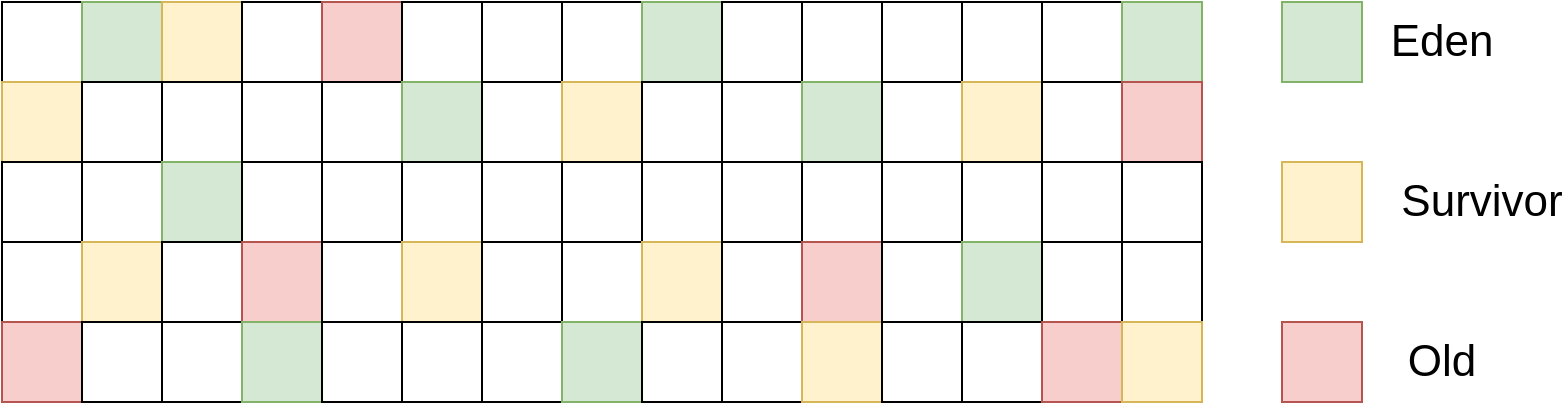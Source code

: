 <mxfile version="11.3.0" type="device" pages="1"><diagram id="A_xv0nHNtnDAD3-MVCJh" name="第 1 页"><mxGraphModel dx="1363" dy="811" grid="1" gridSize="10" guides="1" tooltips="1" connect="1" arrows="1" fold="1" page="1" pageScale="1" pageWidth="827" pageHeight="1169" math="0" shadow="0"><root><mxCell id="0"/><mxCell id="1" parent="0"/><mxCell id="yXkihPGKr7N6pod68YSX-1" value="" style="whiteSpace=wrap;html=1;aspect=fixed;" vertex="1" parent="1"><mxGeometry x="40" y="40" width="40" height="40" as="geometry"/></mxCell><mxCell id="yXkihPGKr7N6pod68YSX-2" value="" style="whiteSpace=wrap;html=1;aspect=fixed;fillColor=#d5e8d4;strokeColor=#82b366;" vertex="1" parent="1"><mxGeometry x="80" y="40" width="40" height="40" as="geometry"/></mxCell><mxCell id="yXkihPGKr7N6pod68YSX-3" value="" style="whiteSpace=wrap;html=1;aspect=fixed;fillColor=#fff2cc;strokeColor=#d6b656;" vertex="1" parent="1"><mxGeometry x="120" y="40" width="40" height="40" as="geometry"/></mxCell><mxCell id="yXkihPGKr7N6pod68YSX-4" value="" style="whiteSpace=wrap;html=1;aspect=fixed;" vertex="1" parent="1"><mxGeometry x="160" y="40" width="40" height="40" as="geometry"/></mxCell><mxCell id="yXkihPGKr7N6pod68YSX-5" value="" style="whiteSpace=wrap;html=1;aspect=fixed;fillColor=#f8cecc;strokeColor=#b85450;" vertex="1" parent="1"><mxGeometry x="200" y="40" width="40" height="40" as="geometry"/></mxCell><mxCell id="yXkihPGKr7N6pod68YSX-6" value="" style="whiteSpace=wrap;html=1;aspect=fixed;" vertex="1" parent="1"><mxGeometry x="240" y="40" width="40" height="40" as="geometry"/></mxCell><mxCell id="yXkihPGKr7N6pod68YSX-7" value="" style="whiteSpace=wrap;html=1;aspect=fixed;" vertex="1" parent="1"><mxGeometry x="280" y="40" width="40" height="40" as="geometry"/></mxCell><mxCell id="yXkihPGKr7N6pod68YSX-8" value="" style="whiteSpace=wrap;html=1;aspect=fixed;" vertex="1" parent="1"><mxGeometry x="320" y="40" width="40" height="40" as="geometry"/></mxCell><mxCell id="yXkihPGKr7N6pod68YSX-9" value="" style="whiteSpace=wrap;html=1;aspect=fixed;fillColor=#d5e8d4;strokeColor=#82b366;" vertex="1" parent="1"><mxGeometry x="360" y="40" width="40" height="40" as="geometry"/></mxCell><mxCell id="yXkihPGKr7N6pod68YSX-10" value="" style="whiteSpace=wrap;html=1;aspect=fixed;" vertex="1" parent="1"><mxGeometry x="400" y="40" width="40" height="40" as="geometry"/></mxCell><mxCell id="yXkihPGKr7N6pod68YSX-11" value="" style="whiteSpace=wrap;html=1;aspect=fixed;" vertex="1" parent="1"><mxGeometry x="440" y="40" width="40" height="40" as="geometry"/></mxCell><mxCell id="yXkihPGKr7N6pod68YSX-12" value="" style="whiteSpace=wrap;html=1;aspect=fixed;" vertex="1" parent="1"><mxGeometry x="480" y="40" width="40" height="40" as="geometry"/></mxCell><mxCell id="yXkihPGKr7N6pod68YSX-13" value="" style="whiteSpace=wrap;html=1;aspect=fixed;" vertex="1" parent="1"><mxGeometry x="520" y="40" width="40" height="40" as="geometry"/></mxCell><mxCell id="yXkihPGKr7N6pod68YSX-14" value="" style="whiteSpace=wrap;html=1;aspect=fixed;" vertex="1" parent="1"><mxGeometry x="560" y="40" width="40" height="40" as="geometry"/></mxCell><mxCell id="yXkihPGKr7N6pod68YSX-15" value="" style="whiteSpace=wrap;html=1;aspect=fixed;fillColor=#d5e8d4;strokeColor=#82b366;" vertex="1" parent="1"><mxGeometry x="600" y="40" width="40" height="40" as="geometry"/></mxCell><mxCell id="yXkihPGKr7N6pod68YSX-16" value="" style="whiteSpace=wrap;html=1;aspect=fixed;fillColor=#fff2cc;strokeColor=#d6b656;" vertex="1" parent="1"><mxGeometry x="40" y="80" width="40" height="40" as="geometry"/></mxCell><mxCell id="yXkihPGKr7N6pod68YSX-17" value="" style="whiteSpace=wrap;html=1;aspect=fixed;" vertex="1" parent="1"><mxGeometry x="80" y="80" width="40" height="40" as="geometry"/></mxCell><mxCell id="yXkihPGKr7N6pod68YSX-18" value="" style="whiteSpace=wrap;html=1;aspect=fixed;" vertex="1" parent="1"><mxGeometry x="120" y="80" width="40" height="40" as="geometry"/></mxCell><mxCell id="yXkihPGKr7N6pod68YSX-19" value="" style="whiteSpace=wrap;html=1;aspect=fixed;" vertex="1" parent="1"><mxGeometry x="160" y="80" width="40" height="40" as="geometry"/></mxCell><mxCell id="yXkihPGKr7N6pod68YSX-20" value="" style="whiteSpace=wrap;html=1;aspect=fixed;" vertex="1" parent="1"><mxGeometry x="200" y="80" width="40" height="40" as="geometry"/></mxCell><mxCell id="yXkihPGKr7N6pod68YSX-21" value="" style="whiteSpace=wrap;html=1;aspect=fixed;fillColor=#d5e8d4;strokeColor=#82b366;" vertex="1" parent="1"><mxGeometry x="240" y="80" width="40" height="40" as="geometry"/></mxCell><mxCell id="yXkihPGKr7N6pod68YSX-22" value="" style="whiteSpace=wrap;html=1;aspect=fixed;" vertex="1" parent="1"><mxGeometry x="280" y="80" width="40" height="40" as="geometry"/></mxCell><mxCell id="yXkihPGKr7N6pod68YSX-23" value="" style="whiteSpace=wrap;html=1;aspect=fixed;fillColor=#fff2cc;strokeColor=#d6b656;" vertex="1" parent="1"><mxGeometry x="320" y="80" width="40" height="40" as="geometry"/></mxCell><mxCell id="yXkihPGKr7N6pod68YSX-24" value="" style="whiteSpace=wrap;html=1;aspect=fixed;" vertex="1" parent="1"><mxGeometry x="360" y="80" width="40" height="40" as="geometry"/></mxCell><mxCell id="yXkihPGKr7N6pod68YSX-25" value="" style="whiteSpace=wrap;html=1;aspect=fixed;" vertex="1" parent="1"><mxGeometry x="400" y="80" width="40" height="40" as="geometry"/></mxCell><mxCell id="yXkihPGKr7N6pod68YSX-26" value="" style="whiteSpace=wrap;html=1;aspect=fixed;fillColor=#d5e8d4;strokeColor=#82b366;" vertex="1" parent="1"><mxGeometry x="440" y="80" width="40" height="40" as="geometry"/></mxCell><mxCell id="yXkihPGKr7N6pod68YSX-27" value="" style="whiteSpace=wrap;html=1;aspect=fixed;" vertex="1" parent="1"><mxGeometry x="480" y="80" width="40" height="40" as="geometry"/></mxCell><mxCell id="yXkihPGKr7N6pod68YSX-28" value="" style="whiteSpace=wrap;html=1;aspect=fixed;fillColor=#fff2cc;strokeColor=#d6b656;" vertex="1" parent="1"><mxGeometry x="520" y="80" width="40" height="40" as="geometry"/></mxCell><mxCell id="yXkihPGKr7N6pod68YSX-29" value="" style="whiteSpace=wrap;html=1;aspect=fixed;" vertex="1" parent="1"><mxGeometry x="560" y="80" width="40" height="40" as="geometry"/></mxCell><mxCell id="yXkihPGKr7N6pod68YSX-30" value="" style="whiteSpace=wrap;html=1;aspect=fixed;fillColor=#f8cecc;strokeColor=#b85450;" vertex="1" parent="1"><mxGeometry x="600" y="80" width="40" height="40" as="geometry"/></mxCell><mxCell id="yXkihPGKr7N6pod68YSX-31" value="" style="whiteSpace=wrap;html=1;aspect=fixed;" vertex="1" parent="1"><mxGeometry x="40" y="120" width="40" height="40" as="geometry"/></mxCell><mxCell id="yXkihPGKr7N6pod68YSX-32" value="" style="whiteSpace=wrap;html=1;aspect=fixed;" vertex="1" parent="1"><mxGeometry x="80" y="120" width="40" height="40" as="geometry"/></mxCell><mxCell id="yXkihPGKr7N6pod68YSX-33" value="" style="whiteSpace=wrap;html=1;aspect=fixed;fillColor=#d5e8d4;strokeColor=#82b366;" vertex="1" parent="1"><mxGeometry x="120" y="120" width="40" height="40" as="geometry"/></mxCell><mxCell id="yXkihPGKr7N6pod68YSX-34" value="" style="whiteSpace=wrap;html=1;aspect=fixed;" vertex="1" parent="1"><mxGeometry x="160" y="120" width="40" height="40" as="geometry"/></mxCell><mxCell id="yXkihPGKr7N6pod68YSX-35" value="" style="whiteSpace=wrap;html=1;aspect=fixed;" vertex="1" parent="1"><mxGeometry x="200" y="120" width="40" height="40" as="geometry"/></mxCell><mxCell id="yXkihPGKr7N6pod68YSX-36" value="" style="whiteSpace=wrap;html=1;aspect=fixed;" vertex="1" parent="1"><mxGeometry x="240" y="120" width="40" height="40" as="geometry"/></mxCell><mxCell id="yXkihPGKr7N6pod68YSX-37" value="" style="whiteSpace=wrap;html=1;aspect=fixed;" vertex="1" parent="1"><mxGeometry x="280" y="120" width="40" height="40" as="geometry"/></mxCell><mxCell id="yXkihPGKr7N6pod68YSX-38" value="" style="whiteSpace=wrap;html=1;aspect=fixed;" vertex="1" parent="1"><mxGeometry x="320" y="120" width="40" height="40" as="geometry"/></mxCell><mxCell id="yXkihPGKr7N6pod68YSX-39" value="" style="whiteSpace=wrap;html=1;aspect=fixed;" vertex="1" parent="1"><mxGeometry x="360" y="120" width="40" height="40" as="geometry"/></mxCell><mxCell id="yXkihPGKr7N6pod68YSX-40" value="" style="whiteSpace=wrap;html=1;aspect=fixed;" vertex="1" parent="1"><mxGeometry x="400" y="120" width="40" height="40" as="geometry"/></mxCell><mxCell id="yXkihPGKr7N6pod68YSX-41" value="" style="whiteSpace=wrap;html=1;aspect=fixed;" vertex="1" parent="1"><mxGeometry x="440" y="120" width="40" height="40" as="geometry"/></mxCell><mxCell id="yXkihPGKr7N6pod68YSX-42" value="" style="whiteSpace=wrap;html=1;aspect=fixed;" vertex="1" parent="1"><mxGeometry x="480" y="120" width="40" height="40" as="geometry"/></mxCell><mxCell id="yXkihPGKr7N6pod68YSX-43" value="" style="whiteSpace=wrap;html=1;aspect=fixed;" vertex="1" parent="1"><mxGeometry x="520" y="120" width="40" height="40" as="geometry"/></mxCell><mxCell id="yXkihPGKr7N6pod68YSX-44" value="" style="whiteSpace=wrap;html=1;aspect=fixed;" vertex="1" parent="1"><mxGeometry x="560" y="120" width="40" height="40" as="geometry"/></mxCell><mxCell id="yXkihPGKr7N6pod68YSX-45" value="" style="whiteSpace=wrap;html=1;aspect=fixed;" vertex="1" parent="1"><mxGeometry x="600" y="120" width="40" height="40" as="geometry"/></mxCell><mxCell id="yXkihPGKr7N6pod68YSX-46" value="" style="whiteSpace=wrap;html=1;aspect=fixed;" vertex="1" parent="1"><mxGeometry x="40" y="160" width="40" height="40" as="geometry"/></mxCell><mxCell id="yXkihPGKr7N6pod68YSX-47" value="" style="whiteSpace=wrap;html=1;aspect=fixed;fillColor=#fff2cc;strokeColor=#d6b656;" vertex="1" parent="1"><mxGeometry x="80" y="160" width="40" height="40" as="geometry"/></mxCell><mxCell id="yXkihPGKr7N6pod68YSX-48" value="" style="whiteSpace=wrap;html=1;aspect=fixed;" vertex="1" parent="1"><mxGeometry x="120" y="160" width="40" height="40" as="geometry"/></mxCell><mxCell id="yXkihPGKr7N6pod68YSX-49" value="" style="whiteSpace=wrap;html=1;aspect=fixed;fillColor=#f8cecc;strokeColor=#b85450;" vertex="1" parent="1"><mxGeometry x="160" y="160" width="40" height="40" as="geometry"/></mxCell><mxCell id="yXkihPGKr7N6pod68YSX-50" value="" style="whiteSpace=wrap;html=1;aspect=fixed;" vertex="1" parent="1"><mxGeometry x="200" y="160" width="40" height="40" as="geometry"/></mxCell><mxCell id="yXkihPGKr7N6pod68YSX-51" value="" style="whiteSpace=wrap;html=1;aspect=fixed;fillColor=#fff2cc;strokeColor=#d6b656;" vertex="1" parent="1"><mxGeometry x="240" y="160" width="40" height="40" as="geometry"/></mxCell><mxCell id="yXkihPGKr7N6pod68YSX-52" value="" style="whiteSpace=wrap;html=1;aspect=fixed;" vertex="1" parent="1"><mxGeometry x="280" y="160" width="40" height="40" as="geometry"/></mxCell><mxCell id="yXkihPGKr7N6pod68YSX-53" value="" style="whiteSpace=wrap;html=1;aspect=fixed;" vertex="1" parent="1"><mxGeometry x="320" y="160" width="40" height="40" as="geometry"/></mxCell><mxCell id="yXkihPGKr7N6pod68YSX-54" value="" style="whiteSpace=wrap;html=1;aspect=fixed;fillColor=#fff2cc;strokeColor=#d6b656;" vertex="1" parent="1"><mxGeometry x="360" y="160" width="40" height="40" as="geometry"/></mxCell><mxCell id="yXkihPGKr7N6pod68YSX-55" value="" style="whiteSpace=wrap;html=1;aspect=fixed;" vertex="1" parent="1"><mxGeometry x="400" y="160" width="40" height="40" as="geometry"/></mxCell><mxCell id="yXkihPGKr7N6pod68YSX-56" value="" style="whiteSpace=wrap;html=1;aspect=fixed;fillColor=#f8cecc;strokeColor=#b85450;" vertex="1" parent="1"><mxGeometry x="440" y="160" width="40" height="40" as="geometry"/></mxCell><mxCell id="yXkihPGKr7N6pod68YSX-57" value="" style="whiteSpace=wrap;html=1;aspect=fixed;" vertex="1" parent="1"><mxGeometry x="480" y="160" width="40" height="40" as="geometry"/></mxCell><mxCell id="yXkihPGKr7N6pod68YSX-58" value="" style="whiteSpace=wrap;html=1;aspect=fixed;fillColor=#d5e8d4;strokeColor=#82b366;" vertex="1" parent="1"><mxGeometry x="520" y="160" width="40" height="40" as="geometry"/></mxCell><mxCell id="yXkihPGKr7N6pod68YSX-59" value="" style="whiteSpace=wrap;html=1;aspect=fixed;" vertex="1" parent="1"><mxGeometry x="560" y="160" width="40" height="40" as="geometry"/></mxCell><mxCell id="yXkihPGKr7N6pod68YSX-60" value="" style="whiteSpace=wrap;html=1;aspect=fixed;" vertex="1" parent="1"><mxGeometry x="600" y="160" width="40" height="40" as="geometry"/></mxCell><mxCell id="yXkihPGKr7N6pod68YSX-61" value="" style="whiteSpace=wrap;html=1;aspect=fixed;fillColor=#f8cecc;strokeColor=#b85450;" vertex="1" parent="1"><mxGeometry x="40" y="200" width="40" height="40" as="geometry"/></mxCell><mxCell id="yXkihPGKr7N6pod68YSX-62" value="" style="whiteSpace=wrap;html=1;aspect=fixed;" vertex="1" parent="1"><mxGeometry x="80" y="200" width="40" height="40" as="geometry"/></mxCell><mxCell id="yXkihPGKr7N6pod68YSX-63" value="" style="whiteSpace=wrap;html=1;aspect=fixed;" vertex="1" parent="1"><mxGeometry x="120" y="200" width="40" height="40" as="geometry"/></mxCell><mxCell id="yXkihPGKr7N6pod68YSX-64" value="" style="whiteSpace=wrap;html=1;aspect=fixed;fillColor=#d5e8d4;strokeColor=#82b366;" vertex="1" parent="1"><mxGeometry x="160" y="200" width="40" height="40" as="geometry"/></mxCell><mxCell id="yXkihPGKr7N6pod68YSX-65" value="" style="whiteSpace=wrap;html=1;aspect=fixed;" vertex="1" parent="1"><mxGeometry x="200" y="200" width="40" height="40" as="geometry"/></mxCell><mxCell id="yXkihPGKr7N6pod68YSX-66" value="" style="whiteSpace=wrap;html=1;aspect=fixed;" vertex="1" parent="1"><mxGeometry x="240" y="200" width="40" height="40" as="geometry"/></mxCell><mxCell id="yXkihPGKr7N6pod68YSX-67" value="" style="whiteSpace=wrap;html=1;aspect=fixed;" vertex="1" parent="1"><mxGeometry x="280" y="200" width="40" height="40" as="geometry"/></mxCell><mxCell id="yXkihPGKr7N6pod68YSX-68" value="" style="whiteSpace=wrap;html=1;aspect=fixed;fillColor=#d5e8d4;strokeColor=#82b366;" vertex="1" parent="1"><mxGeometry x="320" y="200" width="40" height="40" as="geometry"/></mxCell><mxCell id="yXkihPGKr7N6pod68YSX-69" value="" style="whiteSpace=wrap;html=1;aspect=fixed;" vertex="1" parent="1"><mxGeometry x="360" y="200" width="40" height="40" as="geometry"/></mxCell><mxCell id="yXkihPGKr7N6pod68YSX-70" value="" style="whiteSpace=wrap;html=1;aspect=fixed;" vertex="1" parent="1"><mxGeometry x="400" y="200" width="40" height="40" as="geometry"/></mxCell><mxCell id="yXkihPGKr7N6pod68YSX-71" value="" style="whiteSpace=wrap;html=1;aspect=fixed;fillColor=#fff2cc;strokeColor=#d6b656;" vertex="1" parent="1"><mxGeometry x="440" y="200" width="40" height="40" as="geometry"/></mxCell><mxCell id="yXkihPGKr7N6pod68YSX-72" value="" style="whiteSpace=wrap;html=1;aspect=fixed;" vertex="1" parent="1"><mxGeometry x="480" y="200" width="40" height="40" as="geometry"/></mxCell><mxCell id="yXkihPGKr7N6pod68YSX-73" value="" style="whiteSpace=wrap;html=1;aspect=fixed;" vertex="1" parent="1"><mxGeometry x="520" y="200" width="40" height="40" as="geometry"/></mxCell><mxCell id="yXkihPGKr7N6pod68YSX-74" value="" style="whiteSpace=wrap;html=1;aspect=fixed;fillColor=#f8cecc;strokeColor=#b85450;" vertex="1" parent="1"><mxGeometry x="560" y="200" width="40" height="40" as="geometry"/></mxCell><mxCell id="yXkihPGKr7N6pod68YSX-75" value="" style="whiteSpace=wrap;html=1;aspect=fixed;fillColor=#fff2cc;strokeColor=#d6b656;" vertex="1" parent="1"><mxGeometry x="600" y="200" width="40" height="40" as="geometry"/></mxCell><mxCell id="yXkihPGKr7N6pod68YSX-76" value="" style="whiteSpace=wrap;html=1;aspect=fixed;fillColor=#d5e8d4;strokeColor=#82b366;" vertex="1" parent="1"><mxGeometry x="680" y="40" width="40" height="40" as="geometry"/></mxCell><mxCell id="yXkihPGKr7N6pod68YSX-77" value="Eden" style="text;html=1;strokeColor=none;fillColor=none;align=center;verticalAlign=middle;whiteSpace=wrap;rounded=0;fontSize=22;" vertex="1" parent="1"><mxGeometry x="740" y="50" width="40" height="20" as="geometry"/></mxCell><mxCell id="yXkihPGKr7N6pod68YSX-79" value="" style="whiteSpace=wrap;html=1;aspect=fixed;fillColor=#fff2cc;strokeColor=#d6b656;" vertex="1" parent="1"><mxGeometry x="680" y="120" width="40" height="40" as="geometry"/></mxCell><mxCell id="yXkihPGKr7N6pod68YSX-80" value="Survivor" style="text;html=1;strokeColor=none;fillColor=none;align=center;verticalAlign=middle;whiteSpace=wrap;rounded=0;fontSize=22;" vertex="1" parent="1"><mxGeometry x="740" y="130" width="80" height="20" as="geometry"/></mxCell><mxCell id="yXkihPGKr7N6pod68YSX-81" value="" style="whiteSpace=wrap;html=1;aspect=fixed;fillColor=#f8cecc;strokeColor=#b85450;" vertex="1" parent="1"><mxGeometry x="680" y="200" width="40" height="40" as="geometry"/></mxCell><mxCell id="yXkihPGKr7N6pod68YSX-82" value="Old" style="text;html=1;strokeColor=none;fillColor=none;align=center;verticalAlign=middle;whiteSpace=wrap;rounded=0;fontSize=22;" vertex="1" parent="1"><mxGeometry x="740" y="210" width="40" height="20" as="geometry"/></mxCell></root></mxGraphModel></diagram></mxfile>